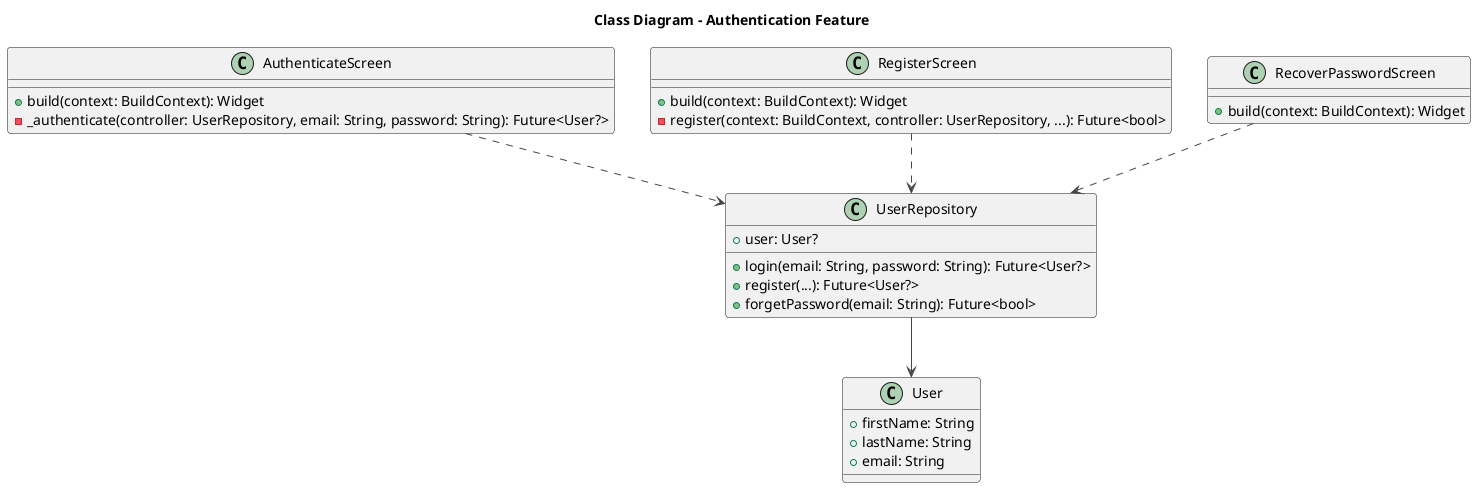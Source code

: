@startuml
!theme vibrant
title Class Diagram - Authentication Feature

class AuthenticateScreen {
  +build(context: BuildContext): Widget
  -_authenticate(controller: UserRepository, email: String, password: String): Future<User?>
}

class RegisterScreen {
  +build(context: BuildContext): Widget
  -register(context: BuildContext, controller: UserRepository, ...): Future<bool>
}

class RecoverPasswordScreen {
  +build(context: BuildContext): Widget
}

class UserRepository {
  +login(email: String, password: String): Future<User?>
  +register(...): Future<User?>
  +forgetPassword(email: String): Future<bool>
  +user: User?
}

class User {
  +firstName: String
  +lastName: String
  +email: String
}

AuthenticateScreen ..> UserRepository
RegisterScreen ..> UserRepository
RecoverPasswordScreen ..> UserRepository
UserRepository --> User

@enduml
